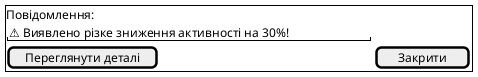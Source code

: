 @startsalt
{+
  Повідомлення:
  "⚠️ Виявлено різке зниження активності на 30%!"
  [Переглянути деталі] | [  Закрити  ]
}
@endsalt
